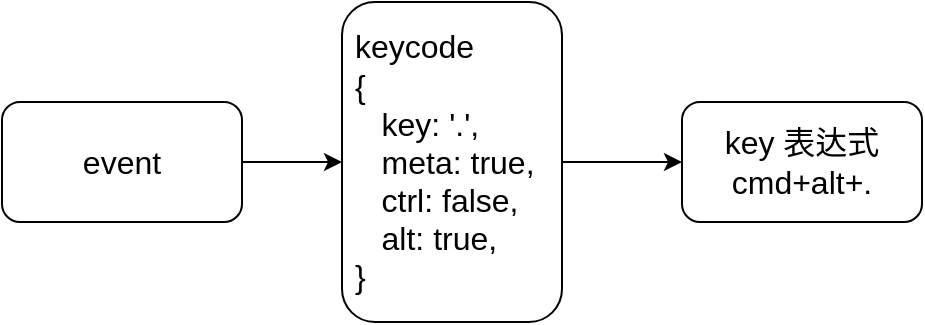 <mxfile version="15.9.1" type="github" pages="3">
  <diagram id="N24bkrtCGfzIKSDer7ot" name="Page-3">
    <mxGraphModel dx="767" dy="636" grid="1" gridSize="10" guides="1" tooltips="1" connect="1" arrows="1" fold="1" page="1" pageScale="1" pageWidth="827" pageHeight="1169" math="0" shadow="0">
      <root>
        <mxCell id="3rBj7CY8YbTtjys4pDBM-0" />
        <mxCell id="3rBj7CY8YbTtjys4pDBM-1" parent="3rBj7CY8YbTtjys4pDBM-0" />
        <mxCell id="1O1xJCZ0dDoLLBFzADXP-3" style="edgeStyle=orthogonalEdgeStyle;rounded=0;orthogonalLoop=1;jettySize=auto;html=1;fontSize=16;" edge="1" parent="3rBj7CY8YbTtjys4pDBM-1" source="1O1xJCZ0dDoLLBFzADXP-0" target="1O1xJCZ0dDoLLBFzADXP-1">
          <mxGeometry relative="1" as="geometry" />
        </mxCell>
        <mxCell id="1O1xJCZ0dDoLLBFzADXP-0" value="event" style="rounded=1;whiteSpace=wrap;html=1;fontSize=16;" vertex="1" parent="3rBj7CY8YbTtjys4pDBM-1">
          <mxGeometry x="30" y="270" width="120" height="60" as="geometry" />
        </mxCell>
        <mxCell id="1O1xJCZ0dDoLLBFzADXP-4" style="edgeStyle=orthogonalEdgeStyle;rounded=0;orthogonalLoop=1;jettySize=auto;html=1;entryX=0;entryY=0.5;entryDx=0;entryDy=0;fontSize=16;" edge="1" parent="3rBj7CY8YbTtjys4pDBM-1" source="1O1xJCZ0dDoLLBFzADXP-1" target="1O1xJCZ0dDoLLBFzADXP-2">
          <mxGeometry relative="1" as="geometry" />
        </mxCell>
        <mxCell id="1O1xJCZ0dDoLLBFzADXP-1" value="&lt;div&gt;&lt;span&gt;&amp;nbsp;keycode&lt;/span&gt;&lt;/div&gt;&lt;div&gt;&lt;span&gt;&amp;nbsp;{&lt;/span&gt;&lt;/div&gt;&lt;div&gt;&lt;span&gt;&amp;nbsp; &amp;nbsp; key: &#39;.&#39;,&amp;nbsp;&lt;/span&gt;&lt;/div&gt;&lt;div&gt;&lt;span&gt;&amp;nbsp; &amp;nbsp; meta: true,&lt;/span&gt;&lt;/div&gt;&lt;div&gt;&lt;span&gt;&amp;nbsp; &amp;nbsp; ctrl: false,&lt;/span&gt;&lt;/div&gt;&lt;div&gt;&lt;span&gt;&amp;nbsp; &amp;nbsp; alt: true,&lt;/span&gt;&lt;/div&gt;&lt;div&gt;&lt;span&gt;&amp;nbsp;}&lt;/span&gt;&lt;/div&gt;" style="rounded=1;whiteSpace=wrap;html=1;fontSize=16;align=left;" vertex="1" parent="3rBj7CY8YbTtjys4pDBM-1">
          <mxGeometry x="200" y="220" width="110" height="160" as="geometry" />
        </mxCell>
        <mxCell id="1O1xJCZ0dDoLLBFzADXP-2" value="key 表达式&lt;br&gt;cmd+alt+." style="rounded=1;whiteSpace=wrap;html=1;fontSize=16;" vertex="1" parent="3rBj7CY8YbTtjys4pDBM-1">
          <mxGeometry x="370" y="270" width="120" height="60" as="geometry" />
        </mxCell>
      </root>
    </mxGraphModel>
  </diagram>
  <diagram id="mBM8cPBjPVUJfTwSo4XI" name="Page-2">
    <mxGraphModel dx="1594" dy="636" grid="1" gridSize="10" guides="1" tooltips="1" connect="1" arrows="1" fold="1" page="1" pageScale="1" pageWidth="827" pageHeight="1169" math="0" shadow="0">
      <root>
        <mxCell id="q3NdMx_kRWt8FeBTtmlY-0" />
        <mxCell id="q3NdMx_kRWt8FeBTtmlY-1" parent="q3NdMx_kRWt8FeBTtmlY-0" />
        <mxCell id="q3NdMx_kRWt8FeBTtmlY-9" style="edgeStyle=orthogonalEdgeStyle;rounded=0;orthogonalLoop=1;jettySize=auto;html=1;entryX=0.5;entryY=0;entryDx=0;entryDy=0;fontSize=16;" edge="1" parent="q3NdMx_kRWt8FeBTtmlY-1" source="q3NdMx_kRWt8FeBTtmlY-4" target="q3NdMx_kRWt8FeBTtmlY-6">
          <mxGeometry relative="1" as="geometry" />
        </mxCell>
        <mxCell id="q3NdMx_kRWt8FeBTtmlY-4" value="&lt;span&gt;收集所有keybinding&lt;/span&gt;" style="rounded=0;whiteSpace=wrap;html=1;fontSize=16;" vertex="1" parent="q3NdMx_kRWt8FeBTtmlY-1">
          <mxGeometry x="240" y="140" width="120" height="60" as="geometry" />
        </mxCell>
        <mxCell id="q3NdMx_kRWt8FeBTtmlY-5" value="&amp;nbsp;[{&lt;br&gt;&amp;nbsp; &amp;nbsp; &quot;key&quot;: &quot;cmd+alt+.&quot;,&lt;br&gt;&amp;nbsp; &amp;nbsp; &quot;command&quot;: &quot;painter.toggle&quot;,&lt;br&gt;&amp;nbsp; &amp;nbsp; &quot;when&quot;: &quot;PainterFocus&quot;,&lt;br&gt;&amp;nbsp; }, {&lt;br&gt;&amp;nbsp; &amp;nbsp; &quot;key&quot;: &quot;cmd+alt+.&quot;,&lt;br&gt;&amp;nbsp; &amp;nbsp; &quot;command&quot;: &quot;zenmode&quot;,&lt;br&gt;&amp;nbsp; &amp;nbsp; &quot;when&quot;: &quot;OutlineFocus&quot;,&lt;br&gt;&amp;nbsp; }, {&lt;br&gt;&amp;nbsp; &amp;nbsp; &quot;key&quot;: &quot;cmd+alt+,&quot;,&lt;br&gt;&amp;nbsp; &amp;nbsp; &quot;command&quot;: &quot;zenmode&quot;,&lt;br&gt;&amp;nbsp; &amp;nbsp; &quot;when&quot;: &quot;OutlineFocus&quot;,&lt;br&gt;&amp;nbsp; }]" style="shape=note;whiteSpace=wrap;html=1;backgroundOutline=1;darkOpacity=0.05;fontSize=16;align=left;" vertex="1" parent="q3NdMx_kRWt8FeBTtmlY-1">
          <mxGeometry x="-40" y="40" width="230" height="260" as="geometry" />
        </mxCell>
        <mxCell id="q3NdMx_kRWt8FeBTtmlY-16" style="edgeStyle=orthogonalEdgeStyle;rounded=0;orthogonalLoop=1;jettySize=auto;html=1;entryX=0.5;entryY=0;entryDx=0;entryDy=0;fontSize=16;" edge="1" parent="q3NdMx_kRWt8FeBTtmlY-1" source="q3NdMx_kRWt8FeBTtmlY-6" target="q3NdMx_kRWt8FeBTtmlY-7">
          <mxGeometry relative="1" as="geometry" />
        </mxCell>
        <mxCell id="q3NdMx_kRWt8FeBTtmlY-6" value="根据 keyboard 事件匹配快捷键的 key" style="rounded=0;whiteSpace=wrap;html=1;fontSize=16;" vertex="1" parent="q3NdMx_kRWt8FeBTtmlY-1">
          <mxGeometry x="240" y="250" width="120" height="60" as="geometry" />
        </mxCell>
        <mxCell id="q3NdMx_kRWt8FeBTtmlY-17" value="" style="edgeStyle=orthogonalEdgeStyle;rounded=0;orthogonalLoop=1;jettySize=auto;html=1;fontSize=16;" edge="1" parent="q3NdMx_kRWt8FeBTtmlY-1" source="q3NdMx_kRWt8FeBTtmlY-7" target="q3NdMx_kRWt8FeBTtmlY-8">
          <mxGeometry relative="1" as="geometry" />
        </mxCell>
        <mxCell id="q3NdMx_kRWt8FeBTtmlY-7" value="判断 when 结果是否为 true" style="rounded=0;whiteSpace=wrap;html=1;fontSize=16;" vertex="1" parent="q3NdMx_kRWt8FeBTtmlY-1">
          <mxGeometry x="240" y="360" width="120" height="60" as="geometry" />
        </mxCell>
        <mxCell id="q3NdMx_kRWt8FeBTtmlY-8" value="尝试执行 keybinding" style="rounded=0;whiteSpace=wrap;html=1;fontSize=16;" vertex="1" parent="q3NdMx_kRWt8FeBTtmlY-1">
          <mxGeometry x="240" y="460" width="120" height="60" as="geometry" />
        </mxCell>
        <mxCell id="q3NdMx_kRWt8FeBTtmlY-13" value="" style="endArrow=none;dashed=1;html=1;dashPattern=1 3;strokeWidth=2;rounded=0;fontSize=16;entryX=0;entryY=0.5;entryDx=0;entryDy=0;exitX=1;exitY=0.5;exitDx=0;exitDy=0;exitPerimeter=0;" edge="1" parent="q3NdMx_kRWt8FeBTtmlY-1" source="q3NdMx_kRWt8FeBTtmlY-5" target="q3NdMx_kRWt8FeBTtmlY-4">
          <mxGeometry width="50" height="50" relative="1" as="geometry">
            <mxPoint x="200" y="110" as="sourcePoint" />
            <mxPoint x="450" y="260" as="targetPoint" />
          </mxGeometry>
        </mxCell>
        <mxCell id="q3NdMx_kRWt8FeBTtmlY-14" value="&amp;nbsp;[{&lt;br&gt;&amp;nbsp; &amp;nbsp; &quot;key&quot;: &quot;cmd+alt+.&quot;,&lt;br&gt;&amp;nbsp; &amp;nbsp; &quot;command&quot;: &quot;painter.toggle&quot;,&lt;br&gt;&amp;nbsp; &amp;nbsp; &quot;when&quot;: &quot;PainterFocus&quot;,&lt;br&gt;&amp;nbsp; }, {&lt;br&gt;&amp;nbsp; &amp;nbsp; &quot;key&quot;: &quot;cmd+alt+.&quot;,&lt;br&gt;&amp;nbsp; &amp;nbsp; &quot;command&quot;: &quot;zenmode&quot;,&lt;br&gt;&amp;nbsp; &amp;nbsp; &quot;when&quot;: &quot;OutlineFocus&quot;,&lt;br&gt;&amp;nbsp; }]" style="shape=note;whiteSpace=wrap;html=1;backgroundOutline=1;darkOpacity=0.05;fontSize=16;align=left;" vertex="1" parent="q3NdMx_kRWt8FeBTtmlY-1">
          <mxGeometry x="400" y="187.75" width="230" height="184.5" as="geometry" />
        </mxCell>
        <mxCell id="q3NdMx_kRWt8FeBTtmlY-18" value="" style="endArrow=none;dashed=1;html=1;dashPattern=1 3;strokeWidth=2;rounded=0;fontSize=16;entryX=0;entryY=0.5;entryDx=0;entryDy=0;entryPerimeter=0;exitX=1;exitY=0.5;exitDx=0;exitDy=0;" edge="1" parent="q3NdMx_kRWt8FeBTtmlY-1" source="q3NdMx_kRWt8FeBTtmlY-6" target="q3NdMx_kRWt8FeBTtmlY-14">
          <mxGeometry width="50" height="50" relative="1" as="geometry">
            <mxPoint x="50" y="460" as="sourcePoint" />
            <mxPoint x="100" y="410" as="targetPoint" />
          </mxGeometry>
        </mxCell>
      </root>
    </mxGraphModel>
  </diagram>
  <diagram id="C5RBs43oDa-KdzZeNtuy" name="Page-1">
    <mxGraphModel dx="767" dy="636" grid="1" gridSize="10" guides="1" tooltips="1" connect="1" arrows="1" fold="1" page="1" pageScale="1" pageWidth="827" pageHeight="1169" math="0" shadow="0">
      <root>
        <mxCell id="WIyWlLk6GJQsqaUBKTNV-0" />
        <mxCell id="WIyWlLk6GJQsqaUBKTNV-1" parent="WIyWlLk6GJQsqaUBKTNV-0" />
        <mxCell id="--9HeMXdxUf7EW4TRPsD-1" value="键位" style="rounded=1;whiteSpace=wrap;html=1;fontSize=12;glass=0;strokeWidth=1;shadow=0;" vertex="1" parent="WIyWlLk6GJQsqaUBKTNV-1">
          <mxGeometry x="160" y="50" width="120" height="40" as="geometry" />
        </mxCell>
        <mxCell id="--9HeMXdxUf7EW4TRPsD-3" value="功能" style="rounded=1;whiteSpace=wrap;html=1;fontSize=12;glass=0;strokeWidth=1;shadow=0;" vertex="1" parent="WIyWlLk6GJQsqaUBKTNV-1">
          <mxGeometry x="160" y="115" width="120" height="40" as="geometry" />
        </mxCell>
        <mxCell id="--9HeMXdxUf7EW4TRPsD-4" value="时机" style="rounded=1;whiteSpace=wrap;html=1;fontSize=12;glass=0;strokeWidth=1;shadow=0;" vertex="1" parent="WIyWlLk6GJQsqaUBKTNV-1">
          <mxGeometry x="160" y="180" width="120" height="40" as="geometry" />
        </mxCell>
        <mxCell id="--9HeMXdxUf7EW4TRPsD-5" value="" style="shape=curlyBracket;whiteSpace=wrap;html=1;rounded=1;" vertex="1" parent="WIyWlLk6GJQsqaUBKTNV-1">
          <mxGeometry x="120" y="75" width="20" height="120" as="geometry" />
        </mxCell>
        <mxCell id="--9HeMXdxUf7EW4TRPsD-6" value="快捷键&lt;br&gt;&lt;font style=&quot;font-size: 16px&quot;&gt;三要素&lt;/font&gt;" style="text;strokeColor=none;fillColor=none;html=1;fontSize=24;fontStyle=1;verticalAlign=middle;align=center;" vertex="1" parent="WIyWlLk6GJQsqaUBKTNV-1">
          <mxGeometry x="20" y="115" width="100" height="40" as="geometry" />
        </mxCell>
        <mxCell id="--9HeMXdxUf7EW4TRPsD-7" value="" style="shape=singleArrow;whiteSpace=wrap;html=1;fontSize=16;arrowWidth=0.436;arrowSize=0.529;" vertex="1" parent="WIyWlLk6GJQsqaUBKTNV-1">
          <mxGeometry x="310" y="115" width="60" height="42.5" as="geometry" />
        </mxCell>
        <UserObject label="&lt;div&gt;&amp;nbsp;{&amp;nbsp;&lt;/div&gt;&lt;div&gt;&amp;nbsp; &amp;nbsp;&quot;key&quot;: &quot;cmd+alt+.&quot;,&lt;/div&gt;&lt;div&gt;&amp;nbsp; &amp;nbsp;&quot;command&quot;: &quot;painter.toggle_minimode&quot;,&lt;/div&gt;&lt;div&gt;&amp;nbsp; &amp;nbsp;&quot;when&quot;: &quot;PainterFocus&quot;,&lt;/div&gt;&lt;div&gt;&amp;nbsp;}&lt;/div&gt;" treeRoot="1" id="--9HeMXdxUf7EW4TRPsD-8">
          <mxCell style="whiteSpace=wrap;html=1;align=left;treeFolding=1;treeMoving=1;newEdgeStyle={&quot;edgeStyle&quot;:&quot;elbowEdgeStyle&quot;,&quot;startArrow&quot;:&quot;none&quot;,&quot;endArrow&quot;:&quot;none&quot;};fontSize=16;" vertex="1" collapsed="1" parent="WIyWlLk6GJQsqaUBKTNV-1">
            <mxGeometry x="390" y="78.75" width="300" height="115" as="geometry" />
          </mxCell>
        </UserObject>
      </root>
    </mxGraphModel>
  </diagram>
</mxfile>
